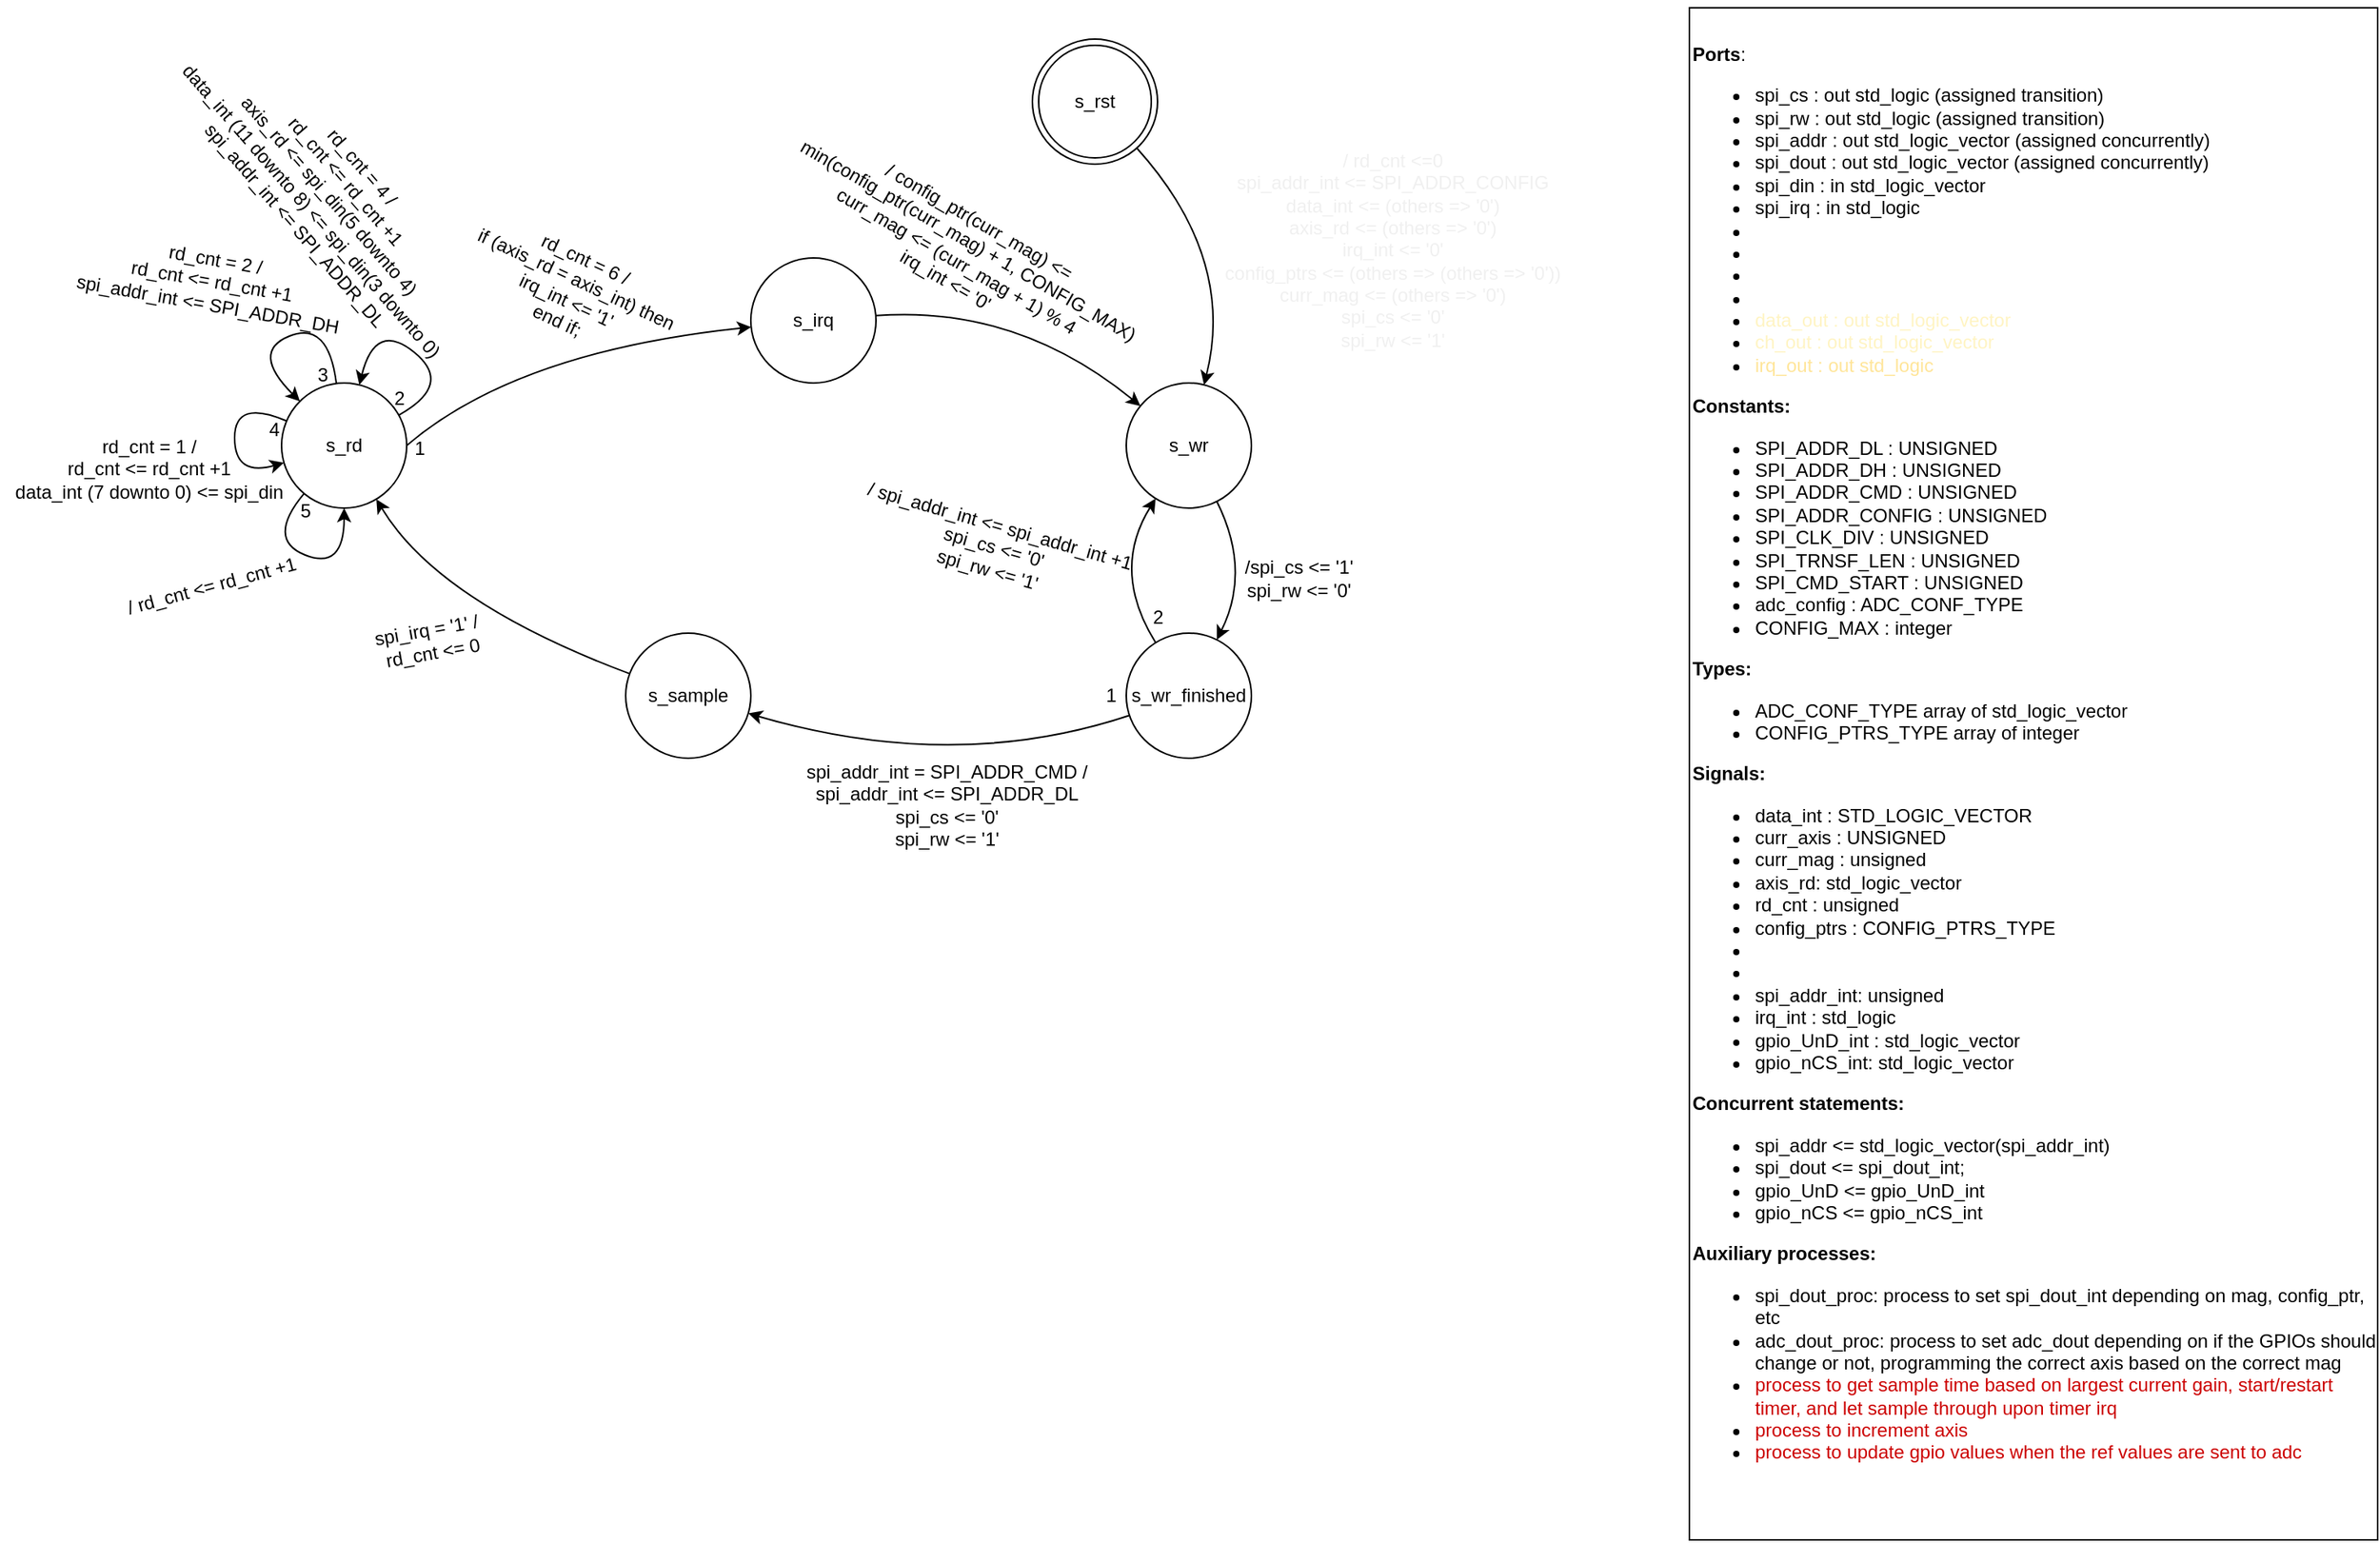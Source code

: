 <mxfile version="16.5.2" type="github"><diagram id="vrzT1TKiQixJpK5WYRxw" name="Page-1"><mxGraphModel dx="2272" dy="1893" grid="1" gridSize="10" guides="1" tooltips="1" connect="1" arrows="1" fold="1" page="1" pageScale="1" pageWidth="850" pageHeight="1100" math="0" shadow="0"><root><mxCell id="0"/><mxCell id="1" parent="0"/><mxCell id="F6YoLCzz_JKbW-UoigHi-1" value="s_rst" style="ellipse;shape=doubleEllipse;whiteSpace=wrap;html=1;aspect=fixed;fillColor=none;shadow=0;" parent="1" vertex="1"><mxGeometry x="420" y="-20" width="80" height="80" as="geometry"/></mxCell><mxCell id="F6YoLCzz_JKbW-UoigHi-4" value="s_wr" style="ellipse;whiteSpace=wrap;html=1;aspect=fixed;fillColor=none;shadow=0;" parent="1" vertex="1"><mxGeometry x="480" y="200" width="80" height="80" as="geometry"/></mxCell><mxCell id="F6YoLCzz_JKbW-UoigHi-5" value="" style="curved=1;endArrow=classic;html=1;shadow=0;" parent="1" source="F6YoLCzz_JKbW-UoigHi-1" target="F6YoLCzz_JKbW-UoigHi-4" edge="1"><mxGeometry width="50" height="50" relative="1" as="geometry"><mxPoint x="530" y="160" as="sourcePoint"/><mxPoint x="580" y="110" as="targetPoint"/><Array as="points"><mxPoint x="550" y="120"/></Array></mxGeometry></mxCell><mxCell id="F6YoLCzz_JKbW-UoigHi-7" value="/spi_cs &amp;lt;= '1'&lt;br&gt;spi_rw &amp;lt;= '0'" style="text;html=1;align=center;verticalAlign=middle;resizable=0;points=[];autosize=1;strokeColor=none;shadow=0;" parent="1" vertex="1"><mxGeometry x="550" y="310" width="80" height="30" as="geometry"/></mxCell><mxCell id="F6YoLCzz_JKbW-UoigHi-8" value="s_wr_finished" style="ellipse;whiteSpace=wrap;html=1;aspect=fixed;fillColor=none;shadow=0;" parent="1" vertex="1"><mxGeometry x="480" y="360" width="80" height="80" as="geometry"/></mxCell><mxCell id="F6YoLCzz_JKbW-UoigHi-9" value="" style="curved=1;endArrow=classic;html=1;shadow=0;" parent="1" source="F6YoLCzz_JKbW-UoigHi-4" target="F6YoLCzz_JKbW-UoigHi-8" edge="1"><mxGeometry width="50" height="50" relative="1" as="geometry"><mxPoint x="390" y="330" as="sourcePoint"/><mxPoint x="440" y="280" as="targetPoint"/><Array as="points"><mxPoint x="560" y="320"/></Array></mxGeometry></mxCell><mxCell id="F6YoLCzz_JKbW-UoigHi-11" value="s_sample" style="ellipse;whiteSpace=wrap;html=1;aspect=fixed;fillColor=none;shadow=0;" parent="1" vertex="1"><mxGeometry x="160" y="360" width="80" height="80" as="geometry"/></mxCell><mxCell id="F6YoLCzz_JKbW-UoigHi-12" value="s_rd" style="ellipse;whiteSpace=wrap;html=1;aspect=fixed;fillColor=none;shadow=0;" parent="1" vertex="1"><mxGeometry x="-60" y="200" width="80" height="80" as="geometry"/></mxCell><mxCell id="F6YoLCzz_JKbW-UoigHi-13" value="" style="curved=1;endArrow=classic;html=1;shadow=0;" parent="1" source="F6YoLCzz_JKbW-UoigHi-8" target="F6YoLCzz_JKbW-UoigHi-4" edge="1"><mxGeometry width="50" height="50" relative="1" as="geometry"><mxPoint x="400" y="360" as="sourcePoint"/><mxPoint x="450" y="310" as="targetPoint"/><Array as="points"><mxPoint x="470" y="320"/></Array></mxGeometry></mxCell><mxCell id="F6YoLCzz_JKbW-UoigHi-14" value="&lt;div&gt;/ spi_addr_int &amp;lt;= spi_addr_int +1&lt;/div&gt;spi_cs &amp;lt;= '0'&lt;br&gt;spi_rw &amp;lt;= '1'" style="text;html=1;align=center;verticalAlign=middle;resizable=0;points=[];autosize=1;strokeColor=none;rotation=16;shadow=0;" parent="1" vertex="1"><mxGeometry x="300" y="280" width="190" height="50" as="geometry"/></mxCell><mxCell id="F6YoLCzz_JKbW-UoigHi-16" value="2" style="text;html=1;align=center;verticalAlign=middle;resizable=0;points=[];autosize=1;strokeColor=none;shadow=0;" parent="1" vertex="1"><mxGeometry x="490" y="340" width="20" height="20" as="geometry"/></mxCell><mxCell id="F6YoLCzz_JKbW-UoigHi-17" value="" style="curved=1;endArrow=classic;html=1;shadow=0;" parent="1" source="F6YoLCzz_JKbW-UoigHi-8" target="F6YoLCzz_JKbW-UoigHi-11" edge="1"><mxGeometry width="50" height="50" relative="1" as="geometry"><mxPoint x="400" y="360" as="sourcePoint"/><mxPoint x="450" y="310" as="targetPoint"/><Array as="points"><mxPoint x="370" y="450"/></Array></mxGeometry></mxCell><mxCell id="F6YoLCzz_JKbW-UoigHi-18" value="1" style="text;html=1;align=center;verticalAlign=middle;resizable=0;points=[];autosize=1;strokeColor=none;shadow=0;" parent="1" vertex="1"><mxGeometry x="460" y="390" width="20" height="20" as="geometry"/></mxCell><mxCell id="F6YoLCzz_JKbW-UoigHi-19" value="spi_addr_int = SPI_ADDR_CMD /&lt;br&gt;&lt;div&gt;spi_addr_int &amp;lt;= SPI_ADDR_DL&lt;/div&gt;spi_cs &amp;lt;= '0'&lt;br&gt;spi_rw &amp;lt;= '1'" style="text;html=1;align=center;verticalAlign=middle;resizable=0;points=[];autosize=1;strokeColor=none;shadow=0;" parent="1" vertex="1"><mxGeometry x="270" y="440" width="190" height="60" as="geometry"/></mxCell><mxCell id="F6YoLCzz_JKbW-UoigHi-20" value="" style="curved=1;endArrow=classic;html=1;shadow=0;" parent="1" source="F6YoLCzz_JKbW-UoigHi-11" target="F6YoLCzz_JKbW-UoigHi-12" edge="1"><mxGeometry width="50" height="50" relative="1" as="geometry"><mxPoint x="80" y="370" as="sourcePoint"/><mxPoint x="130" y="320" as="targetPoint"/><Array as="points"><mxPoint x="40" y="340"/></Array></mxGeometry></mxCell><mxCell id="F6YoLCzz_JKbW-UoigHi-22" value="spi_irq = '1' /&amp;nbsp;&lt;br&gt;rd_cnt &amp;lt;= 0" style="text;html=1;align=center;verticalAlign=middle;resizable=0;points=[];autosize=1;strokeColor=none;rotation=-10;shadow=0;" parent="1" vertex="1"><mxGeometry x="-10" y="350" width="90" height="30" as="geometry"/></mxCell><mxCell id="F6YoLCzz_JKbW-UoigHi-24" value="" style="curved=1;endArrow=classic;html=1;exitX=1;exitY=0.5;exitDx=0;exitDy=0;shadow=0;" parent="1" source="F6YoLCzz_JKbW-UoigHi-12" target="XSicjda783dgyCvKkv0R-4" edge="1"><mxGeometry width="50" height="50" relative="1" as="geometry"><mxPoint x="330" y="231" as="sourcePoint"/><mxPoint x="260" y="200" as="targetPoint"/><Array as="points"><mxPoint x="90" y="180"/></Array></mxGeometry></mxCell><mxCell id="F6YoLCzz_JKbW-UoigHi-25" value="rd_cnt = 6 / &lt;br&gt;&lt;div&gt;if (axis_rd = axis_int) then &lt;br&gt;&lt;/div&gt;&lt;div&gt;irq_int &amp;lt;= '1' &lt;br&gt;&lt;/div&gt;&lt;div&gt;end if;&lt;/div&gt;" style="text;html=1;align=center;verticalAlign=middle;resizable=0;points=[];autosize=1;strokeColor=none;rotation=25;shadow=0;" parent="1" vertex="1"><mxGeometry x="50" y="110" width="150" height="60" as="geometry"/></mxCell><mxCell id="F6YoLCzz_JKbW-UoigHi-29" value="" style="curved=1;endArrow=classic;html=1;shadow=0;" parent="1" source="F6YoLCzz_JKbW-UoigHi-12" target="F6YoLCzz_JKbW-UoigHi-12" edge="1"><mxGeometry width="50" height="50" relative="1" as="geometry"><mxPoint x="-110" y="190" as="sourcePoint"/><mxPoint x="-42.938" y="92.769" as="targetPoint"/><Array as="points"><mxPoint x="-70" y="300"/><mxPoint x="-20" y="320"/></Array></mxGeometry></mxCell><mxCell id="F6YoLCzz_JKbW-UoigHi-31" value="rd_cnt = 1 /&lt;br&gt;rd_cnt &amp;lt;= rd_cnt +1&lt;br&gt;data_int (7 downto 0) &amp;lt;= spi_din" style="text;html=1;align=center;verticalAlign=middle;resizable=0;points=[];autosize=1;strokeColor=none;shadow=0;" parent="1" vertex="1"><mxGeometry x="-240" y="230" width="190" height="50" as="geometry"/></mxCell><mxCell id="F6YoLCzz_JKbW-UoigHi-32" value="" style="curved=1;endArrow=classic;html=1;shadow=0;" parent="1" source="F6YoLCzz_JKbW-UoigHi-12" target="F6YoLCzz_JKbW-UoigHi-12" edge="1"><mxGeometry width="50" height="50" relative="1" as="geometry"><mxPoint x="-110" y="190" as="sourcePoint"/><mxPoint x="-42.938" y="92.769" as="targetPoint"/><Array as="points"><mxPoint x="-90" y="210"/><mxPoint x="-90" y="260"/></Array></mxGeometry></mxCell><mxCell id="F6YoLCzz_JKbW-UoigHi-33" value="rd_cnt = 2 /&lt;br&gt;rd_cnt &amp;lt;= rd_cnt +1&lt;br&gt;spi_addr_int &amp;lt;= SPI_ADDR_DH" style="text;html=1;align=center;verticalAlign=middle;resizable=0;points=[];autosize=1;strokeColor=none;rotation=10;shadow=0;" parent="1" vertex="1"><mxGeometry x="-200" y="110" width="190" height="50" as="geometry"/></mxCell><mxCell id="F6YoLCzz_JKbW-UoigHi-34" value="" style="curved=1;endArrow=classic;html=1;shadow=0;" parent="1" source="F6YoLCzz_JKbW-UoigHi-12" target="F6YoLCzz_JKbW-UoigHi-12" edge="1"><mxGeometry width="50" height="50" relative="1" as="geometry"><mxPoint x="-110" y="190" as="sourcePoint"/><mxPoint x="-42.938" y="92.769" as="targetPoint"/><Array as="points"><mxPoint x="-30" y="160"/><mxPoint x="-80" y="180"/></Array></mxGeometry></mxCell><mxCell id="F6YoLCzz_JKbW-UoigHi-35" value="/ rd_cnt &amp;lt;= rd_cnt +1" style="text;html=1;align=center;verticalAlign=middle;resizable=0;points=[];autosize=1;strokeColor=none;rotation=-15;shadow=0;" parent="1" vertex="1"><mxGeometry x="-170" y="320" width="130" height="20" as="geometry"/></mxCell><mxCell id="F6YoLCzz_JKbW-UoigHi-36" value="" style="curved=1;endArrow=classic;html=1;shadow=0;" parent="1" source="F6YoLCzz_JKbW-UoigHi-12" target="F6YoLCzz_JKbW-UoigHi-12" edge="1"><mxGeometry width="50" height="50" relative="1" as="geometry"><mxPoint x="-110" y="190" as="sourcePoint"/><mxPoint x="-42.938" y="92.769" as="targetPoint"/><Array as="points"><mxPoint x="50" y="201"/><mxPoint y="160"/></Array></mxGeometry></mxCell><mxCell id="F6YoLCzz_JKbW-UoigHi-37" value="rd_cnt = 4 /&lt;br&gt;rd_cnt &amp;lt;= rd_cnt +1&lt;br&gt;axis_rd &amp;lt;= spi_din(5 downto 4)&lt;br&gt;data_int (11 downto 8) &amp;lt;= spi_din(3 downto 0)&lt;br&gt;spi_addr_int &amp;lt;= SPI_ADDR_DL" style="text;html=1;align=center;verticalAlign=middle;resizable=0;points=[];autosize=1;strokeColor=none;rotation=49;shadow=0;" parent="1" vertex="1"><mxGeometry x="-160" y="40" width="260" height="80" as="geometry"/></mxCell><mxCell id="F6YoLCzz_JKbW-UoigHi-38" value="1" style="text;html=1;align=center;verticalAlign=middle;resizable=0;points=[];autosize=1;strokeColor=none;shadow=0;" parent="1" vertex="1"><mxGeometry x="18" y="232" width="20" height="20" as="geometry"/></mxCell><mxCell id="F6YoLCzz_JKbW-UoigHi-39" value="2" style="text;html=1;align=center;verticalAlign=middle;resizable=0;points=[];autosize=1;strokeColor=none;shadow=0;" parent="1" vertex="1"><mxGeometry x="5" y="200" width="20" height="20" as="geometry"/></mxCell><mxCell id="F6YoLCzz_JKbW-UoigHi-40" value="3" style="text;html=1;align=center;verticalAlign=middle;resizable=0;points=[];autosize=1;strokeColor=none;shadow=0;" parent="1" vertex="1"><mxGeometry x="-44" y="185" width="20" height="20" as="geometry"/></mxCell><mxCell id="F6YoLCzz_JKbW-UoigHi-41" value="4" style="text;html=1;align=center;verticalAlign=middle;resizable=0;points=[];autosize=1;strokeColor=none;shadow=0;" parent="1" vertex="1"><mxGeometry x="-75" y="220" width="20" height="20" as="geometry"/></mxCell><mxCell id="F6YoLCzz_JKbW-UoigHi-42" value="5" style="text;html=1;align=center;verticalAlign=middle;resizable=0;points=[];autosize=1;strokeColor=none;shadow=0;" parent="1" vertex="1"><mxGeometry x="-55" y="272" width="20" height="20" as="geometry"/></mxCell><mxCell id="XSicjda783dgyCvKkv0R-1" value="&lt;div&gt;&lt;b&gt;Ports&lt;/b&gt;:&lt;/div&gt;&lt;div&gt;&lt;ul&gt;&lt;li&gt;spi_cs : out std_logic (assigned transition)&lt;br&gt;&lt;/li&gt;&lt;li&gt;spi_rw : out std_logic  (assigned transition)&lt;/li&gt;&lt;li&gt;spi_addr : out std_logic_vector (assigned concurrently)&lt;br&gt;&lt;/li&gt;&lt;li&gt;spi_dout : out std_logic_vector (assigned concurrently)&lt;br&gt;&lt;/li&gt;&lt;li&gt;spi_din : in std_logic_vector&lt;/li&gt;&lt;li&gt;spi_irq : in std_logic&lt;/li&gt;&lt;li&gt;&lt;font color=&quot;#FFFFFF&quot;&gt;gpio_UnD : out std_logic_vector (assigned concurrently)&lt;/font&gt;&lt;/li&gt;&lt;li&gt;&lt;font color=&quot;#FFFFFF&quot;&gt;gpio_UnD_ref : in std_logic_Vector&lt;/font&gt;&lt;/li&gt;&lt;li&gt;&lt;font color=&quot;#FFFFFF&quot;&gt;gpio_nCS : out std_logic_Vector&lt;/font&gt;&lt;font color=&quot;#FFFFFF&quot;&gt; (assigned concurrently)&lt;/font&gt;&lt;/li&gt;&lt;li&gt;&lt;font color=&quot;#FFFFFF&quot;&gt;gpio_nCS_ref : in std_logic_vector&lt;/font&gt;&lt;/li&gt;&lt;li&gt;&lt;font color=&quot;#FFF4C3&quot;&gt;data_out : out std_logic_vector&lt;/font&gt;&lt;/li&gt;&lt;li&gt;&lt;font color=&quot;#FFF4C3&quot;&gt;ch_out : out std_logic_vector&lt;/font&gt;&lt;/li&gt;&lt;li&gt;&lt;font color=&quot;#FFE599&quot;&gt;irq_out : out std_logic&lt;/font&gt;&lt;/li&gt;&lt;/ul&gt;&lt;div&gt;&lt;b&gt;Constants:&lt;/b&gt;&lt;/div&gt;&lt;div&gt;&lt;ul&gt;&lt;li&gt;SPI_ADDR_DL : UNSIGNED&lt;/li&gt;&lt;li&gt;SPI_ADDR_DH : UNSIGNED&lt;/li&gt;&lt;li&gt;SPI_ADDR_CMD : UNSIGNED&lt;/li&gt;&lt;li&gt;SPI_ADDR_CONFIG : UNSIGNED&lt;/li&gt;&lt;li&gt;SPI_CLK_DIV : UNSIGNED&lt;/li&gt;&lt;li&gt;SPI_TRNSF_LEN : UNSIGNED&lt;/li&gt;&lt;li&gt;SPI_CMD_START : UNSIGNED&lt;/li&gt;&lt;li&gt;adc_config : ADC_CONF_TYPE&lt;/li&gt;&lt;li&gt;CONFIG_MAX : integer&lt;br&gt;&lt;/li&gt;&lt;/ul&gt;&lt;div&gt;&lt;b&gt;Types:&lt;/b&gt;&lt;/div&gt;&lt;div&gt;&lt;ul&gt;&lt;li&gt;ADC_CONF_TYPE array of std_logic_vector&lt;br&gt;&lt;/li&gt;&lt;li&gt;CONFIG_PTRS_TYPE array of integer&lt;br&gt;&lt;/li&gt;&lt;/ul&gt;&lt;/div&gt;&lt;/div&gt;&lt;div&gt;&lt;b&gt;Signals:&lt;/b&gt;&lt;/div&gt;&lt;div&gt;&lt;ul&gt;&lt;li&gt;data_int : STD_LOGIC_VECTOR&lt;/li&gt;&lt;li&gt;curr_axis : UNSIGNED&lt;/li&gt;&lt;li&gt;curr_mag : unsigned&lt;/li&gt;&lt;li&gt;axis_rd: std_logic_vector&lt;br&gt;&lt;/li&gt;&lt;li&gt;rd_cnt : unsigned&lt;/li&gt;&lt;li&gt;config_ptrs : CONFIG_PTRS_TYPE&lt;/li&gt;&lt;li&gt;&lt;font color=&quot;#FFFFFF&quot;&gt;adc_dout: ADC_DATA&lt;br&gt;&lt;/font&gt;&lt;/li&gt;&lt;li&gt;&lt;font color=&quot;#FFFFFF&quot;&gt;spi_dout_int: STD_LOGIC_VECTOR&lt;br&gt;&lt;/font&gt;&lt;/li&gt;&lt;li&gt;spi_addr_int: unsigned&lt;br&gt;&lt;/li&gt;&lt;li&gt;irq_int : std_logic&lt;/li&gt;&lt;li&gt;gpio_UnD_int : std_logic_vector&lt;/li&gt;&lt;li&gt;gpio_nCS_int: std_logic_vector&lt;br&gt;&lt;/li&gt;&lt;/ul&gt;&lt;div&gt;&lt;b&gt;Concurrent statements:&lt;/b&gt;&lt;/div&gt;&lt;div&gt;&lt;ul&gt;&lt;li&gt;spi_addr &amp;lt;= std_logic_vector(spi_addr_int)&lt;/li&gt;&lt;li&gt;spi_dout &amp;lt;= spi_dout_int;&lt;/li&gt;&lt;li&gt;gpio_UnD &amp;lt;= gpio_UnD_int&lt;/li&gt;&lt;li&gt;gpio_nCS &amp;lt;= gpio_nCS_int&lt;br&gt;&lt;/li&gt;&lt;/ul&gt;&lt;div&gt;&lt;b&gt;Auxiliary processes:&lt;/b&gt;&lt;/div&gt;&lt;div&gt;&lt;ul&gt;&lt;li&gt;spi_dout_proc: process to set spi_dout_int depending on mag, config_ptr, etc&lt;/li&gt;&lt;li&gt;adc_dout_proc: process to set adc_dout depending on if the GPIOs should change or not, programming the correct axis based on the correct mag&lt;/li&gt;&lt;li&gt;&lt;font color=&quot;#CC0000&quot;&gt;process to get sample time based on largest current gain, start/restart timer, and let sample through upon timer irq&lt;/font&gt;&lt;/li&gt;&lt;li&gt;&lt;font color=&quot;#CC0000&quot;&gt;process to increment axis&lt;/font&gt;&lt;/li&gt;&lt;li&gt;&lt;font color=&quot;#CC0000&quot;&gt;process to update gpio values when the ref values are sent to adc&lt;/font&gt;&lt;br&gt;&lt;/li&gt;&lt;/ul&gt;&lt;div&gt;&lt;br&gt;&lt;/div&gt;&lt;/div&gt;&lt;/div&gt;&lt;/div&gt;&lt;/div&gt;" style="rounded=0;whiteSpace=wrap;html=1;align=left;shadow=0;" vertex="1" parent="1"><mxGeometry x="840" y="-40" width="440" height="980" as="geometry"/></mxCell><mxCell id="XSicjda783dgyCvKkv0R-3" value="&lt;div&gt;/ rd_cnt &amp;lt;=0&lt;/div&gt;&lt;div&gt;spi_addr_int &amp;lt;= SPI_ADDR_CONFIG&lt;br&gt;&lt;/div&gt;&lt;div&gt;data_int &amp;lt;= (others =&amp;gt; '0')&lt;/div&gt;&lt;div&gt;axis_rd &amp;lt;= (others =&amp;gt; '0')&lt;br&gt;&lt;/div&gt;&lt;div&gt;irq_int &amp;lt;= '0'&lt;/div&gt;&lt;div&gt;config_ptrs &amp;lt;= (others =&amp;gt; (others =&amp;gt; '0'))&lt;/div&gt;&lt;div&gt;curr_mag &amp;lt;= (others =&amp;gt; '0')&lt;/div&gt;&lt;div&gt;spi_cs &amp;lt;= '0'&lt;br&gt;spi_rw &amp;lt;= '1'&lt;/div&gt;" style="text;html=1;align=center;verticalAlign=middle;resizable=0;points=[];autosize=1;strokeColor=none;fillColor=none;fontColor=#F0F0F0;" vertex="1" parent="1"><mxGeometry x="535" y="50" width="230" height="130" as="geometry"/></mxCell><mxCell id="XSicjda783dgyCvKkv0R-4" value="s_irq" style="ellipse;whiteSpace=wrap;html=1;aspect=fixed;fillColor=none;shadow=0;" vertex="1" parent="1"><mxGeometry x="240" y="120" width="80" height="80" as="geometry"/></mxCell><mxCell id="XSicjda783dgyCvKkv0R-5" value="&lt;div&gt;/ config_ptr(curr_mag) &amp;lt;= &lt;br&gt;&lt;/div&gt;&lt;div&gt;min(config_ptr(curr_mag) + 1, CONFIG_MAX)&lt;br&gt;&lt;/div&gt;&lt;div&gt;curr_mag &amp;lt;= (curr_mag + 1) % 4&lt;/div&gt;&lt;div&gt;irq_int &amp;lt;= '0'&lt;br&gt;&lt;/div&gt;" style="text;html=1;align=center;verticalAlign=middle;resizable=0;points=[];autosize=1;strokeColor=none;rotation=30;shadow=0;" vertex="1" parent="1"><mxGeometry x="245" y="85" width="260" height="60" as="geometry"/></mxCell><mxCell id="XSicjda783dgyCvKkv0R-6" value="" style="curved=1;endArrow=classic;html=1;rounded=0;shadow=0;fontColor=#FFF4C3;" edge="1" parent="1" source="XSicjda783dgyCvKkv0R-4" target="F6YoLCzz_JKbW-UoigHi-4"><mxGeometry width="50" height="50" relative="1" as="geometry"><mxPoint x="360" y="230" as="sourcePoint"/><mxPoint x="410" y="180" as="targetPoint"/><Array as="points"><mxPoint x="410" y="150"/></Array></mxGeometry></mxCell></root></mxGraphModel></diagram></mxfile>